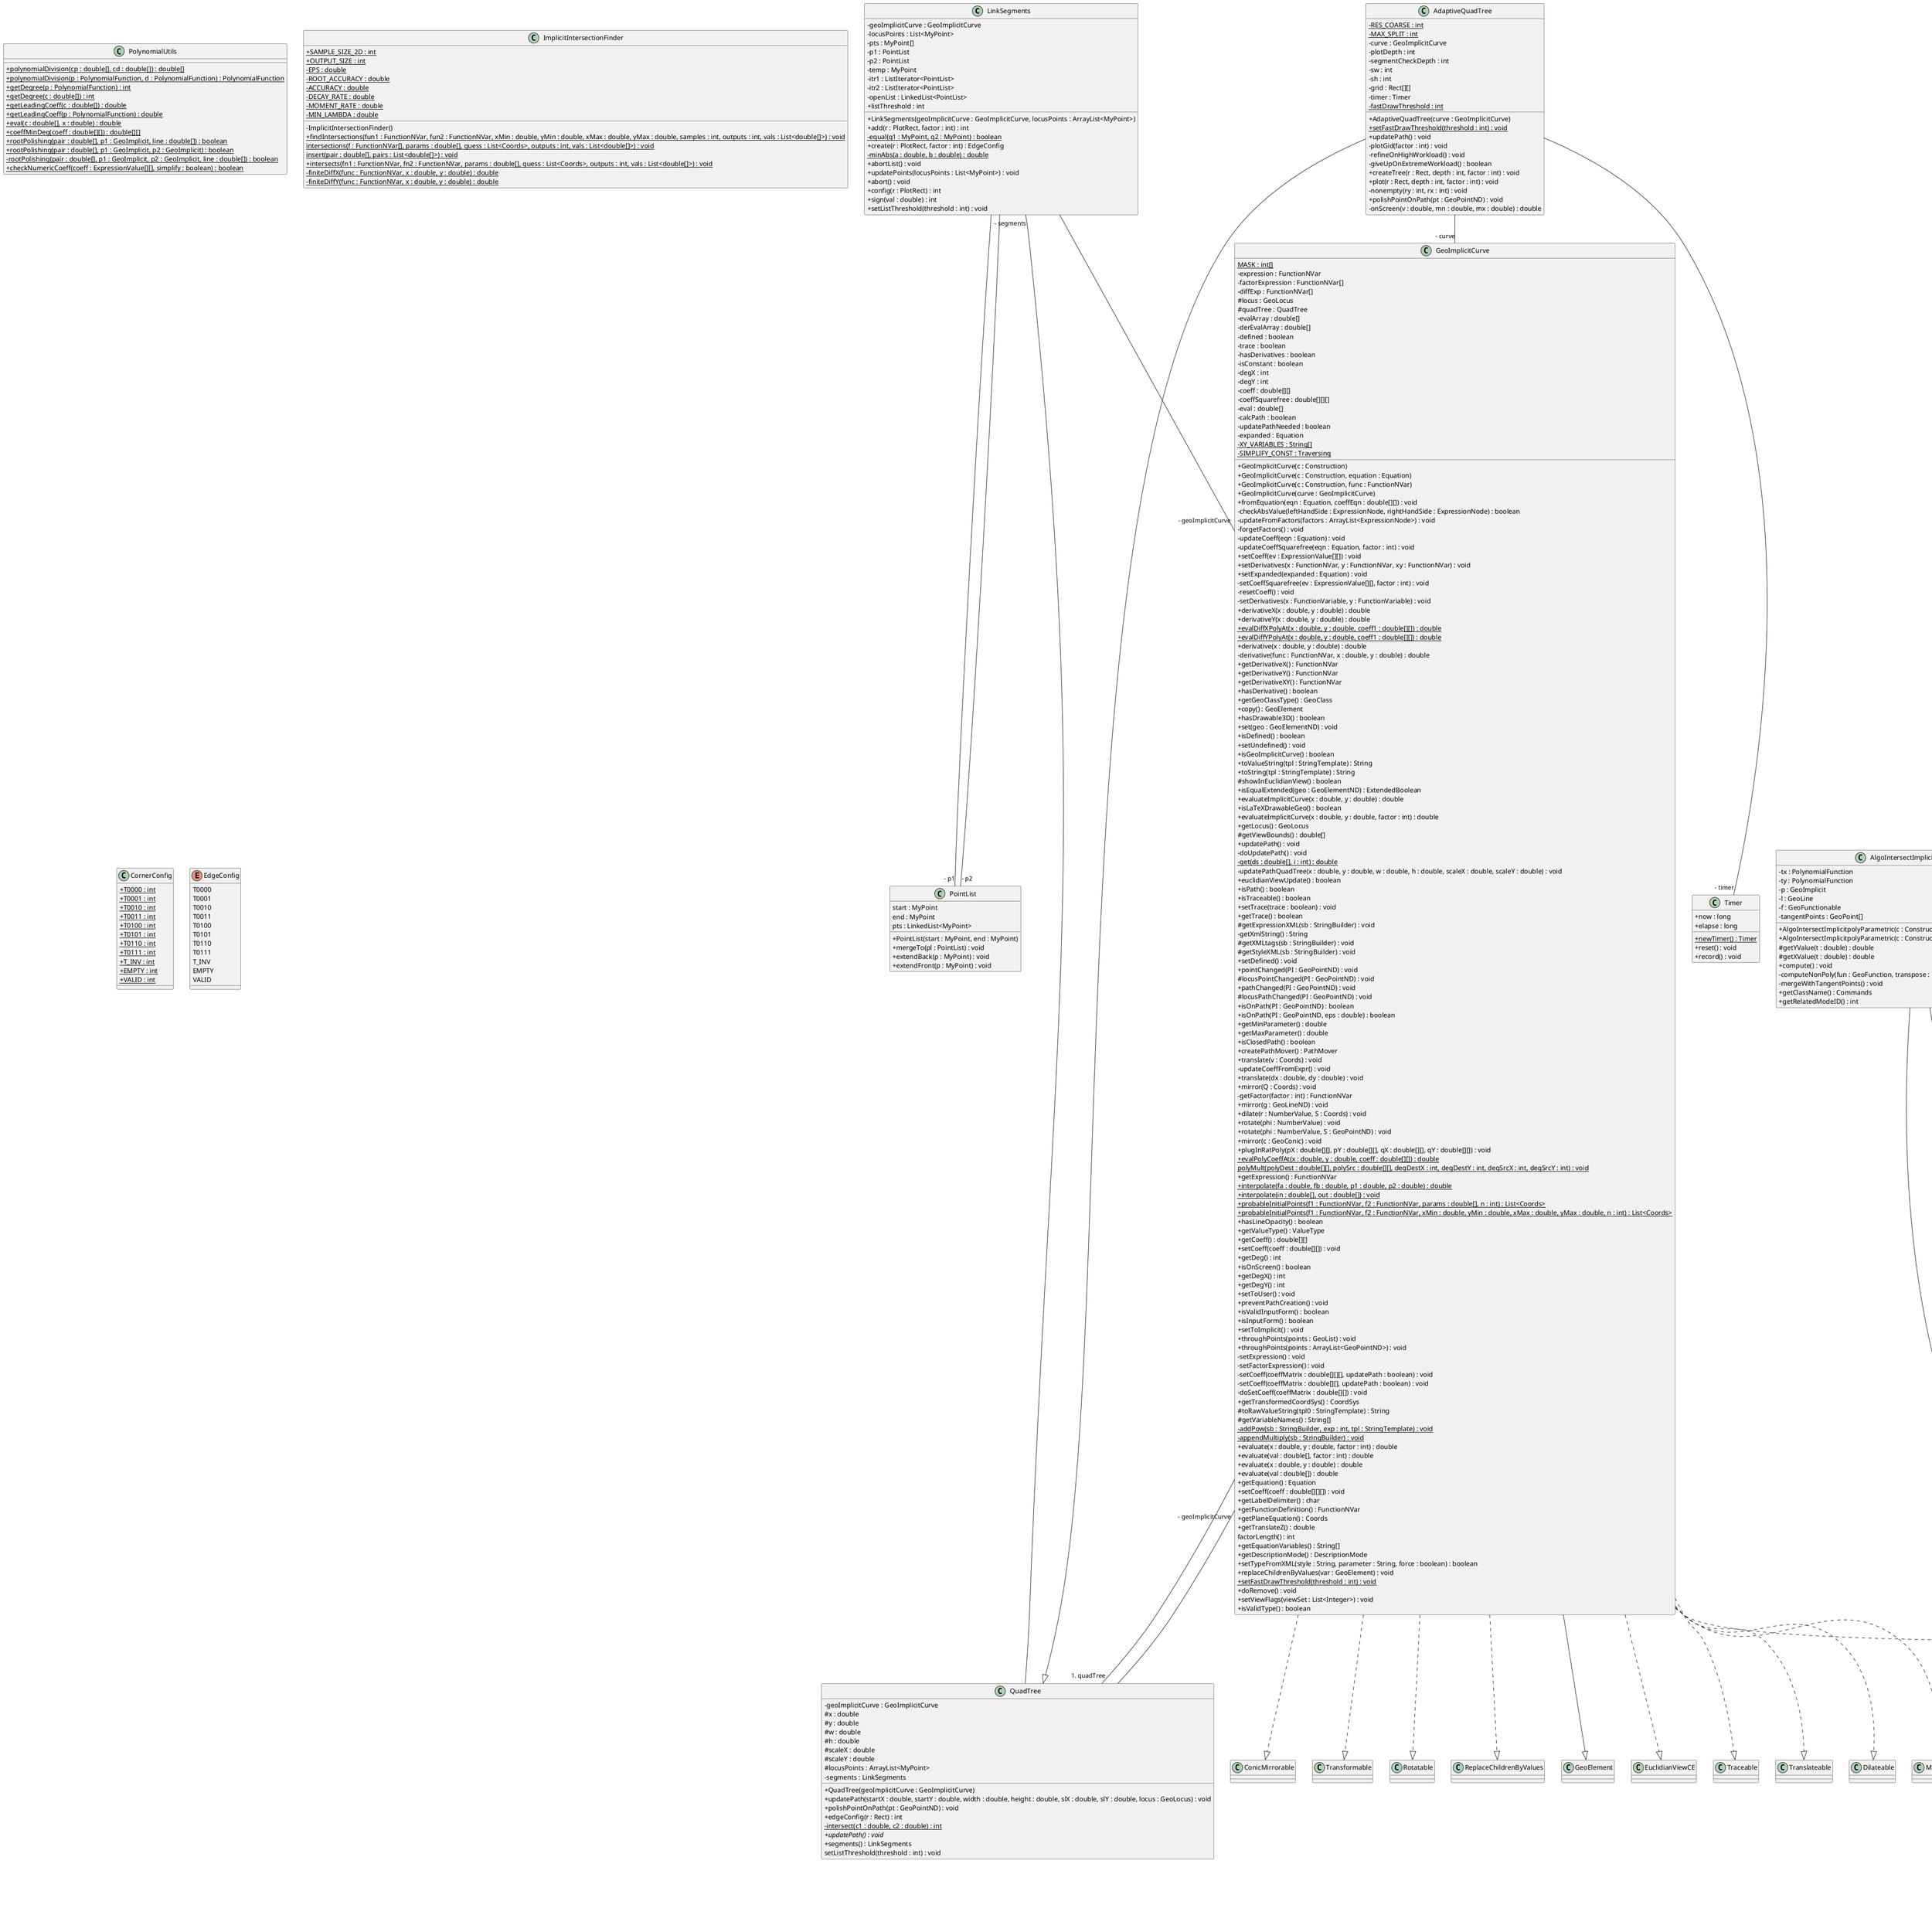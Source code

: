 @startuml
skinparam classAttributeIconSize 0
class LinkSegments{
- geoImplicitCurve : GeoImplicitCurve
- locusPoints : List<MyPoint>
- pts : MyPoint[]
- p1 : PointList
- p2 : PointList
- temp : MyPoint
- itr1 : ListIterator<PointList>
- itr2 : ListIterator<PointList>
- openList : LinkedList<PointList>
+ listThreshold : int
+ LinkSegments(geoImplicitCurve : GeoImplicitCurve, locusPoints : ArrayList<MyPoint>)
+ add(r : PlotRect, factor : int) : int
- {static} equal(q1 : MyPoint, q2 : MyPoint) : boolean
+ create(r : PlotRect, factor : int) : EdgeConfig
- {static} minAbs(a : double, b : double) : double
+ abortList() : void
+ updatePoints(locusPoints : List<MyPoint>) : void
+ abort() : void
+ config(r : PlotRect) : int
+ sign(val : double) : int
+ setListThreshold(threshold : int) : void
}
class PolynomialUtils{
+ {static} polynomialDivision(cp : double[], cd : double[]) : double[]
+ {static} polynomialDivision(p : PolynomialFunction, d : PolynomialFunction) : PolynomialFunction
+ {static} getDegree(p : PolynomialFunction) : int
+ {static} getDegree(c : double[]) : int
+ {static} getLeadingCoeff(c : double[]) : double
+ {static} getLeadingCoeff(p : PolynomialFunction) : double
+ {static} eval(c : double[], x : double) : double
+ {static} coeffMinDeg(coeff : double[][]) : double[][]
+ {static} rootPolishing(pair : double[], p1 : GeoImplicit, line : double[]) : boolean
+ {static} rootPolishing(pair : double[], p1 : GeoImplicit, p2 : GeoImplicit) : boolean
- {static} rootPolishing(pair : double[], p1 : GeoImplicit, p2 : GeoImplicit, line : double[]) : boolean
+ {static} checkNumericCoeff(coeff : ExpressionValue[][], simplify : boolean) : boolean
}
class AlgoIntersectImplicitpolys{
- p1 : GeoImplicit
- p2 : GeoImplicit
- c1 : GeoConic
- valPairs : List<double[]>
- {static} PolyX : int
- {static} PolyY : int
- univarType : int
- hints : List<GeoPoint>
+ AlgoIntersectImplicitpolys(c : Construction, p1 : GeoImplicit, c1 : GeoConic)
+ AlgoIntersectImplicitpolys(c : Construction, p1 : GeoImplicit, p2 : GeoImplicit)
# getYValue(t : double) : double
+ compute() : void
- computeY(a : GeoImplicit, b : GeoImplicit) : void
- {static} getNearRoots(roots : double[], solver : EquationSolverInterface, epsilon : double) : int
+ getClassName() : Commands
+ getRelatedModeID() : int
+ addSolutionHint(point : GeoPoint) : void
}
AlgoIntersectImplicitpolys --|> AlgoSimpleRootsPolynomial
class AlgoDependentImplicitPoly{
- coeff : ExpressionValue[][]
- geoElement : GeoElementND
- dependentFromFunctions : Set<FunctionNVar>
- equation : Equation
- equationExpanded : Equation
+ AlgoDependentImplicitPoly(c : Construction, equ : Equation, definition : ExpressionNode, simplify : boolean)
+ AlgoDependentImplicitPoly(c : Construction, equ : Equation, definition : ExpressionNode, simplify : boolean, evaluatedDef : ExpressionValue)
- expandEquation() : void
+ compute() : void
# replaceGeoElement(newElem : GeoElementND) : void
+ getEquation() : Equation
- compute(first : boolean) : void
- setLine() : void
- setConic() : void
# addAllFunctionalDescendents(algo : AlgoElement, set : Set<FunctionNVar>, algos : Set<AlgoElement>) : void
# setInputOutput() : void
+ getClassName() : Algos
+ getGeo() : GeoElement
+ toString(tpl : StringTemplate) : String
# toExpString(tpl : StringTemplate) : String
+ {static} equationWithLabel(geo : GeoElementND, tpl : StringTemplate) : String
}
AlgoDependentImplicitPoly --|> AlgoElement
class AlgoTangentImplicitpoly{
- p : GeoImplicit
- ip : GeoPoint[]
- tangents : OutputHandler<GeoLine>
- algoIntersect : AlgoIntersect
- labels : String[]
- algoTangentPoly : AlgoTangentHelper
# AlgoTangentImplicitpoly(c : Construction, labels : String[], p : GeoImplicit)
+ AlgoTangentImplicitpoly(c : Construction, labels : String[], p : GeoImplicit, R : GeoPointND)
+ AlgoTangentImplicitpoly(c : Construction, labels : String[], p : GeoImplicit, g : GeoLineND)
# setInputOutput() : void
+ compute() : void
+ getClassName() : Commands
+ getRelatedModeID() : int
+ getTangents() : GeoLine[]
+ setLabels(labels : String[]) : void
+ getTangentPoints() : GeoPoint[]
+ getTangentPoint(geo : GeoElement, line : GeoLine) : GeoPointND
}
AlgoTangentImplicitpoly ..|> TangentAlgo
AlgoTangentImplicitpoly --|> AlgoElement
class AlgoImplicitPolyFunction{
- function : GeoFunctionNVar
- implicitPoly : GeoImplicit
+ AlgoImplicitPolyFunction(c : Construction, label : String, func : GeoFunctionNVar)
+ compute() : void
# setInputOutput() : void
+ getClassName() : Commands
+ getImplicitPoly() : GeoImplicit
}
AlgoImplicitPolyFunction --|> AlgoElement
class AlgoIntersectImplicitpolyPolyLine{
# implicitPolynomial : GeoImplicit
# poly : GeoPoly
# outputPoints : OutputHandler<GeoPoint>
# hasLabels : boolean
# polyclosed : boolean
# numOfOutputPoints : int
# polyPointCount : int
# segCountOfPoly : int
# intersectCoords : ArrayList<Coords>
- tempSegEndPoints : GeoPoint[]
- tempSeg : GeoSegment
- tx : PolynomialFunction
- ty : PolynomialFunction
- eqnSolver : EquationSolverInterface
+ AlgoIntersectImplicitpolyPolyLine(cons : Construction, labels : String[], implicitPolynomial : GeoImplicit, poly : GeoPoly, polyClosed : boolean)
+ AlgoIntersectImplicitpolyPolyLine(cons : Construction, implicitPolynomial : GeoImplicit, poly : GeoPoly, polyClosed : boolean)
+ getIntersectionPoints() : GeoPoint[]
# getLastDefinedIntersectionPoints() : GeoPoint[]
# setInputOutput() : void
+ compute() : void
+ getClassName() : GetCommand
+ getRelatedModeID() : int
- computePolyLineIntersection(tempSeg2 : GeoSegment, intersectCoords2 : ArrayList<Coords>) : void
+ {static} lineIntersect(coeff : double[][], tx : PolynomialFunction, ty : PolynomialFunction) : PolynomialFunction
- setRootsPolynomialWithinRange(intersectCoords2 : ArrayList<Coords>, rootsPoly : PolynomialFunction, min : double, max : double) : void
- {static} distancePairSq(p1 : Coords, p2 : Coords) : double
- initElements() : void
+ setLabels(labels : String[]) : void
# createOutputPoints() : OutputHandler<GeoPoint>
+ getImplicitPolynomial() : GeoImplicit
+ getPoly() : GeoPoly
+ isPolyclosed() : boolean
}
AlgoIntersectImplicitpolyPolyLine --|> AlgoIntersect
class AlgoImplicitPolyTangentLine{
- poly : GeoImplicit
- line : GeoLineND
- tangentPoly : GeoImplicit
+ AlgoImplicitPolyTangentLine(c : Construction, poly : GeoImplicit, line : GeoLineND)
+ compute() : void
# setInputOutput() : void
+ getClassName() : Commands
+ getTangentCurve() : GeoImplicit
+ getVec() : GeoElement
+ vecDefined() : boolean
+ getTangents(ip : GeoPoint[], tangents : OutputHandler<GeoLine>) : void
+ getTangentPoint(geo : GeoElement, l : GeoLine) : GeoPointND
}
AlgoImplicitPolyTangentLine ..|> AlgoTangentHelper
AlgoImplicitPolyTangentLine --|> AlgoElement
class AdaptiveQuadTree{
- {static} RES_COARSE : int
- {static} MAX_SPLIT : int
- curve : GeoImplicitCurve
- plotDepth : int
- segmentCheckDepth : int
- sw : int
- sh : int
- grid : Rect[][]
- timer : Timer
- {static} fastDrawThreshold : int
+ AdaptiveQuadTree(curve : GeoImplicitCurve)
+ {static} setFastDrawThreshold(threshold : int) : void
+ updatePath() : void
- plotGid(factor : int) : void
- refineOnHighWorkload() : void
- giveUpOnExtremeWorkload() : boolean
+ createTree(r : Rect, depth : int, factor : int) : void
+ plot(r : Rect, depth : int, factor : int) : void
- nonempty(ry : int, rx : int) : void
+ polishPointOnPath(pt : GeoPointND) : void
- onScreen(v : double, mn : double, mx : double) : double
}
AdaptiveQuadTree --|> QuadTree
class ImplicitIntersectionFinder{
+ {static} SAMPLE_SIZE_2D : int
+ {static} OUTPUT_SIZE : int
- {static} EPS : double
- {static} ROOT_ACCURACY : double
- {static} ACCURACY : double
- {static} DECAY_RATE : double
- {static} MOMENT_RATE : double
- {static} MIN_LAMBDA : double
- ImplicitIntersectionFinder()
+ {static} findIntersections(fun1 : FunctionNVar, fun2 : FunctionNVar, xMin : double, yMin : double, xMax : double, yMax : double, samples : int, outputs : int, vals : List<double[]>) : void
{static} intersections(f : FunctionNVar[], params : double[], guess : List<Coords>, outputs : int, vals : List<double[]>) : void
{static} insert(pair : double[], pairs : List<double[]>) : void
+ {static} intersects(fn1 : FunctionNVar, fn2 : FunctionNVar, params : double[], guess : List<Coords>, outputs : int, vals : List<double[]>) : void
- {static} finiteDiffX(func : FunctionNVar, x : double, y : double) : double
- {static} finiteDiffY(func : FunctionNVar, x : double, y : double) : double
}
class CornerConfig{
+ {static} T0000 : int
+ {static} T0001 : int
+ {static} T0010 : int
+ {static} T0011 : int
+ {static} T0100 : int
+ {static} T0101 : int
+ {static} T0110 : int
+ {static} T0111 : int
+ {static} T_INV : int
+ {static} EMPTY : int
+ {static} VALID : int
}
class GeoImplicitCurve{
{static} MASK : int[]
- expression : FunctionNVar
- factorExpression : FunctionNVar[]
- diffExp : FunctionNVar[]
# locus : GeoLocus
# quadTree : QuadTree
- evalArray : double[]
- derEvalArray : double[]
- defined : boolean
- trace : boolean
- hasDerivatives : boolean
- isConstant : boolean
- degX : int
- degY : int
- coeff : double[][]
- coeffSquarefree : double[][][]
- eval : double[]
- calcPath : boolean
- updatePathNeeded : boolean
- expanded : Equation
- {static} XY_VARIABLES : String[]
- {static} SIMPLIFY_CONST : Traversing
+ GeoImplicitCurve(c : Construction)
+ GeoImplicitCurve(c : Construction, equation : Equation)
+ GeoImplicitCurve(c : Construction, func : FunctionNVar)
+ GeoImplicitCurve(curve : GeoImplicitCurve)
+ fromEquation(eqn : Equation, coeffEqn : double[][]) : void
- checkAbsValue(leftHandSide : ExpressionNode, rightHandSide : ExpressionNode) : boolean
- updateFromFactors(factors : ArrayList<ExpressionNode>) : void
- forgetFactors() : void
- updateCoeff(eqn : Equation) : void
- updateCoeffSquarefree(eqn : Equation, factor : int) : void
+ setCoeff(ev : ExpressionValue[][]) : void
+ setDerivatives(x : FunctionNVar, y : FunctionNVar, xy : FunctionNVar) : void
+ setExpanded(expanded : Equation) : void
- setCoeffSquarefree(ev : ExpressionValue[][], factor : int) : void
- resetCoeff() : void
- setDerivatives(x : FunctionVariable, y : FunctionVariable) : void
+ derivativeX(x : double, y : double) : double
+ derivativeY(x : double, y : double) : double
+ {static} evalDiffXPolyAt(x : double, y : double, coeff1 : double[][]) : double
+ {static} evalDiffYPolyAt(x : double, y : double, coeff1 : double[][]) : double
+ derivative(x : double, y : double) : double
- derivative(func : FunctionNVar, x : double, y : double) : double
+ getDerivativeX() : FunctionNVar
+ getDerivativeY() : FunctionNVar
+ getDerivativeXY() : FunctionNVar
+ hasDerivative() : boolean
+ getGeoClassType() : GeoClass
+ copy() : GeoElement
+ hasDrawable3D() : boolean
+ set(geo : GeoElementND) : void
+ isDefined() : boolean
+ setUndefined() : void
+ isGeoImplicitCurve() : boolean
+ toValueString(tpl : StringTemplate) : String
+ toString(tpl : StringTemplate) : String
# showInEuclidianView() : boolean
+ isEqualExtended(geo : GeoElementND) : ExtendedBoolean
+ evaluateImplicitCurve(x : double, y : double) : double
+ isLaTeXDrawableGeo() : boolean
+ evaluateImplicitCurve(x : double, y : double, factor : int) : double
+ getLocus() : GeoLocus
# getViewBounds() : double[]
+ updatePath() : void
- doUpdatePath() : void
- {static} get(ds : double[], i : int) : double
- updatePathQuadTree(x : double, y : double, w : double, h : double, scaleX : double, scaleY : double) : void
+ euclidianViewUpdate() : boolean
+ isPath() : boolean
+ isTraceable() : boolean
+ setTrace(trace : boolean) : void
+ getTrace() : boolean
# getExpressionXML(sb : StringBuilder) : void
- getXmlString() : String
# getXMLtags(sb : StringBuilder) : void
# getStyleXML(sb : StringBuilder) : void
+ setDefined() : void
+ pointChanged(PI : GeoPointND) : void
# locusPointChanged(PI : GeoPointND) : void
+ pathChanged(PI : GeoPointND) : void
# locusPathChanged(PI : GeoPointND) : void
+ isOnPath(PI : GeoPointND) : boolean
+ isOnPath(PI : GeoPointND, eps : double) : boolean
+ getMinParameter() : double
+ getMaxParameter() : double
+ isClosedPath() : boolean
+ createPathMover() : PathMover
+ translate(v : Coords) : void
- updateCoeffFromExpr() : void
+ translate(dx : double, dy : double) : void
+ mirror(Q : Coords) : void
- getFactor(factor : int) : FunctionNVar
+ mirror(g : GeoLineND) : void
+ dilate(r : NumberValue, S : Coords) : void
+ rotate(phi : NumberValue) : void
+ rotate(phi : NumberValue, S : GeoPointND) : void
+ mirror(c : GeoConic) : void
+ plugInRatPoly(pX : double[][], pY : double[][], qX : double[][], qY : double[][]) : void
+ {static} evalPolyCoeffAt(x : double, y : double, coeff : double[][]) : double
{static} polyMult(polyDest : double[][], polySrc : double[][], degDestX : int, degDestY : int, degSrcX : int, degSrcY : int) : void
+ getExpression() : FunctionNVar
+ {static} interpolate(fa : double, fb : double, p1 : double, p2 : double) : double
+ {static} interpolate(in : double[], out : double[]) : void
+ {static} probableInitialPoints(f1 : FunctionNVar, f2 : FunctionNVar, params : double[], n : int) : List<Coords>
+ {static} probableInitialPoints(f1 : FunctionNVar, f2 : FunctionNVar, xMin : double, yMin : double, xMax : double, yMax : double, n : int) : List<Coords>
+ hasLineOpacity() : boolean
+ getValueType() : ValueType
+ getCoeff() : double[][]
+ setCoeff(coeff : double[][]) : void
+ getDeg() : int
+ isOnScreen() : boolean
+ getDegX() : int
+ getDegY() : int
+ setToUser() : void
+ preventPathCreation() : void
+ isValidInputForm() : boolean
+ isInputForm() : boolean
+ setToImplicit() : void
+ throughPoints(points : GeoList) : void
+ throughPoints(points : ArrayList<GeoPointND>) : void
- setExpression() : void
- setFactorExpression() : void
- setCoeff(coeffMatrix : double[][][], updatePath : boolean) : void
- setCoeff(coeffMatrix : double[][], updatePath : boolean) : void
- doSetCoeff(coeffMatrix : double[][]) : void
+ getTransformedCoordSys() : CoordSys
# toRawValueString(tpl0 : StringTemplate) : String
# getVariableNames() : String[]
- {static} addPow(sb : StringBuilder, exp : int, tpl : StringTemplate) : void
- {static} appendMultiply(sb : StringBuilder) : void
+ evaluate(x : double, y : double, factor : int) : double
+ evaluate(val : double[], factor : int) : double
+ evaluate(x : double, y : double) : double
+ evaluate(val : double[]) : double
+ getEquation() : Equation
+ setCoeff(coeff : double[][][]) : void
+ getLabelDelimiter() : char
+ getFunctionDefinition() : FunctionNVar
+ getPlaneEquation() : Coords
+ getTranslateZ() : double
factorLength() : int
+ getEquationVariables() : String[]
+ getDescriptionMode() : DescriptionMode
+ setTypeFromXML(style : String, parameter : String, force : boolean) : boolean
+ replaceChildrenByValues(var : GeoElement) : void
+ {static} setFastDrawThreshold(threshold : int) : void
+ doRemove() : void
+ setViewFlags(viewSet : List<Integer>) : void
+ isValidType() : boolean
}
GeoImplicitCurve ..|> EuclidianViewCE
GeoImplicitCurve ..|> Traceable
GeoImplicitCurve ..|> Translateable
GeoImplicitCurve ..|> Dilateable
GeoImplicitCurve ..|> Mirrorable
GeoImplicitCurve ..|> ConicMirrorable
GeoImplicitCurve ..|> Transformable
GeoImplicitCurve ..|> Rotatable
GeoImplicitCurve ..|> GeoImplicit
GeoImplicitCurve ..|> ReplaceChildrenByValues
GeoImplicitCurve --|> GeoElement
class AlgoImplicitPolyTangentCurve{
- poly : GeoImplicit
- point : GeoPointND
- tangentPoly : GeoImplicit
- pointOnPath : boolean
+ AlgoImplicitPolyTangentCurve(c : Construction, poly : GeoImplicit, point : GeoPointND, pointOnPath : boolean)
+ compute() : void
# setInputOutput() : void
+ getClassName() : Commands
+ getTangentCurve() : GeoImplicit
+ getVec() : GeoElement
+ vecDefined() : boolean
+ getTangents(ip : GeoPoint[], tangents : OutputHandler<GeoLine>) : void
+ getTangentPoint(geo : GeoElement, line : GeoLine) : GeoPointND
}
AlgoImplicitPolyTangentCurve ..|> AlgoTangentHelper
AlgoImplicitPolyTangentCurve --|> AlgoElement
class Rect{
evals : double[]
x : int
y : int
shares : int
status : int
fx : double
fy : double
singular : boolean
coords : Coords
+ Rect(x : int, y : int, fx : double, fy : double, singular : boolean)
+ split(geoImplicitCurve : GeoImplicitCurve, factor : int) : Rect[]
+ x1() : double
+ x2() : double
+ y1() : double
+ equals(obj : Object) : boolean
+ y2() : double
+ topLeft() : double
+ topRight() : double
+ bottomLeft() : double
+ bottomRight() : double
+ cornerAt(i : int) : double
}
Rect ..|> PlotRect
class QuadTree{
- geoImplicitCurve : GeoImplicitCurve
# x : double
# y : double
# w : double
# h : double
# scaleX : double
# scaleY : double
# locusPoints : ArrayList<MyPoint>
- segments : LinkSegments
+ QuadTree(geoImplicitCurve : GeoImplicitCurve)
+ updatePath(startX : double, startY : double, width : double, height : double, slX : double, slY : double, locus : GeoLocus) : void
+ polishPointOnPath(pt : GeoPointND) : void
+ edgeConfig(r : Rect) : int
- {static} intersect(c1 : double, c2 : double) : int
+ {abstract} updatePath() : void
+ segments() : LinkSegments
setListThreshold(threshold : int) : void
}
class Timer{
+ now : long
+ elapse : long
+ {static} newTimer() : Timer
+ reset() : void
+ record() : void
}
class AlgoIntersectImplicitpolyParametric{
- tx : PolynomialFunction
- ty : PolynomialFunction
- p : GeoImplicit
- l : GeoLine
- f : GeoFunctionable
- tangentPoints : GeoPoint[]
+ AlgoIntersectImplicitpolyParametric(c : Construction, p : GeoImplicit, l : GeoLine)
+ AlgoIntersectImplicitpolyParametric(c : Construction, p : GeoImplicit, f : GeoFunctionable)
# getYValue(t : double) : double
# getXValue(t : double) : double
+ compute() : void
- computeNonPoly(fun : GeoFunction, transpose : boolean) : void
- mergeWithTangentPoints() : void
+ getClassName() : Commands
+ getRelatedModeID() : int
}
AlgoIntersectImplicitpolyParametric --|> AlgoSimpleRootsPolynomial
class AlgoAsymptoteImplicitPoly{
- ip : GeoImplicit
- g : GeoList
- solver : EquationSolverInterface
+ AlgoAsymptoteImplicitPoly(c : Construction, label : String, ip : GeoImplicit)
+ getClassName() : Commands
# setInputOutput() : void
+ getResult() : GeoList
- makeLines(p : ArrayList<Double>, a : double, b : double) : void
+ compute() : void
}
AlgoAsymptoteImplicitPoly --|> AlgoElement
class AlgoImplicitPolyThroughPoints{
- P : GeoList
- implicitPoly : GeoImplicit
+ AlgoImplicitPolyThroughPoints(cons : Construction, label : String, p : GeoList)
+ getImplicitPoly() : GeoImplicit
+ getP() : GeoList
# setInputOutput() : void
+ compute() : void
+ getClassName() : Commands
}
AlgoImplicitPolyThroughPoints --|> AlgoElement
class PointList{
start : MyPoint
end : MyPoint
pts : LinkedList<MyPoint>
+ PointList(start : MyPoint, end : MyPoint)
+ mergeTo(pl : PointList) : void
+ extendBack(p : MyPoint) : void
+ extendFront(p : MyPoint) : void
}
LinkSegments--"- geoImplicitCurve" GeoImplicitCurve
LinkSegments--"- p1" PointList
LinkSegments--"- p2" PointList
AlgoIntersectImplicitpolys--"- p1" GeoImplicit
AlgoIntersectImplicitpolys--"- p2" GeoImplicit
AlgoTangentImplicitpoly--"- p" GeoImplicit
AlgoTangentImplicitpoly--"- algoTangentPoly" AlgoTangentHelper
AlgoImplicitPolyFunction--"- implicitPoly" GeoImplicit
AlgoIntersectImplicitpolyPolyLine--"# implicitPolynomial" GeoImplicit
AlgoImplicitPolyTangentLine--"- poly" GeoImplicit
AlgoImplicitPolyTangentLine--"- tangentPoly" GeoImplicit
AdaptiveQuadTree--"- curve" GeoImplicitCurve
AdaptiveQuadTree--"- timer" Timer
GeoImplicitCurve--"# quadTree" QuadTree
AlgoImplicitPolyTangentCurve--"- poly" GeoImplicit
AlgoImplicitPolyTangentCurve--"- tangentPoly" GeoImplicit
QuadTree--"- geoImplicitCurve" GeoImplicitCurve
QuadTree--"- segments" LinkSegments
AlgoIntersectImplicitpolyParametric--"- p" GeoImplicit
AlgoAsymptoteImplicitPoly--"- ip" GeoImplicit
AlgoImplicitPolyThroughPoints--"- implicitPoly" GeoImplicit
interface AlgoTangentHelper{
getTangentCurve() : GeoImplicit
getVec() : GeoElement
vecDefined() : boolean
getTangents(ip : GeoPoint[], tangents : OutputHandler<GeoLine>) : void
getTangentPoint(geo : GeoElement, line : GeoLine) : GeoPointND
}
interface PlotRect{
x1() : double
y1() : double
x2() : double
y2() : double
topLeft() : double
topRight() : double
bottomLeft() : double
bottomRight() : double
cornerAt(i : int) : double
}
interface GeoImplicit{
getCoeff() : double[][]
setCoeff(coeff : double[][]) : void
setCoeff(coeff : double[][][]) : void
setDefined() : void
getDeg() : int
isOnScreen() : boolean
getLocus() : GeoLocusND<? extends MyPoint>
getDegX() : int
getDegY() : int
translate(dx : double, dy : double) : void
getExpression() : FunctionNVar
isValidInputForm() : boolean
isInputForm() : boolean
fromEquation(equation : Equation, coeff : double[][]) : void
preventPathCreation() : void
setCoeff(coeff : ExpressionValue[][]) : void
throughPoints(points : GeoList) : void
derivativeX(x : double, y : double) : double
derivativeY(x : double, y : double) : double
evaluateImplicitCurve(x : double, y : double) : double
getTransformedCoordSys() : CoordSys
getFunctionDefinition() : FunctionNVar
getPlaneEquation() : Coords
getTranslateZ() : double
setDerivatives(x : FunctionNVar, y : FunctionNVar, xy : FunctionNVar) : void
setExpanded(equationExpanded : Equation) : void
}
GeoImplicit --|> Path
GeoImplicit --|> EquationValue
enum EdgeConfig{
T0000
T0001
T0010
T0011
T0100
T0101
T0110
T0111
T_INV
EMPTY
VALID
}
@enduml